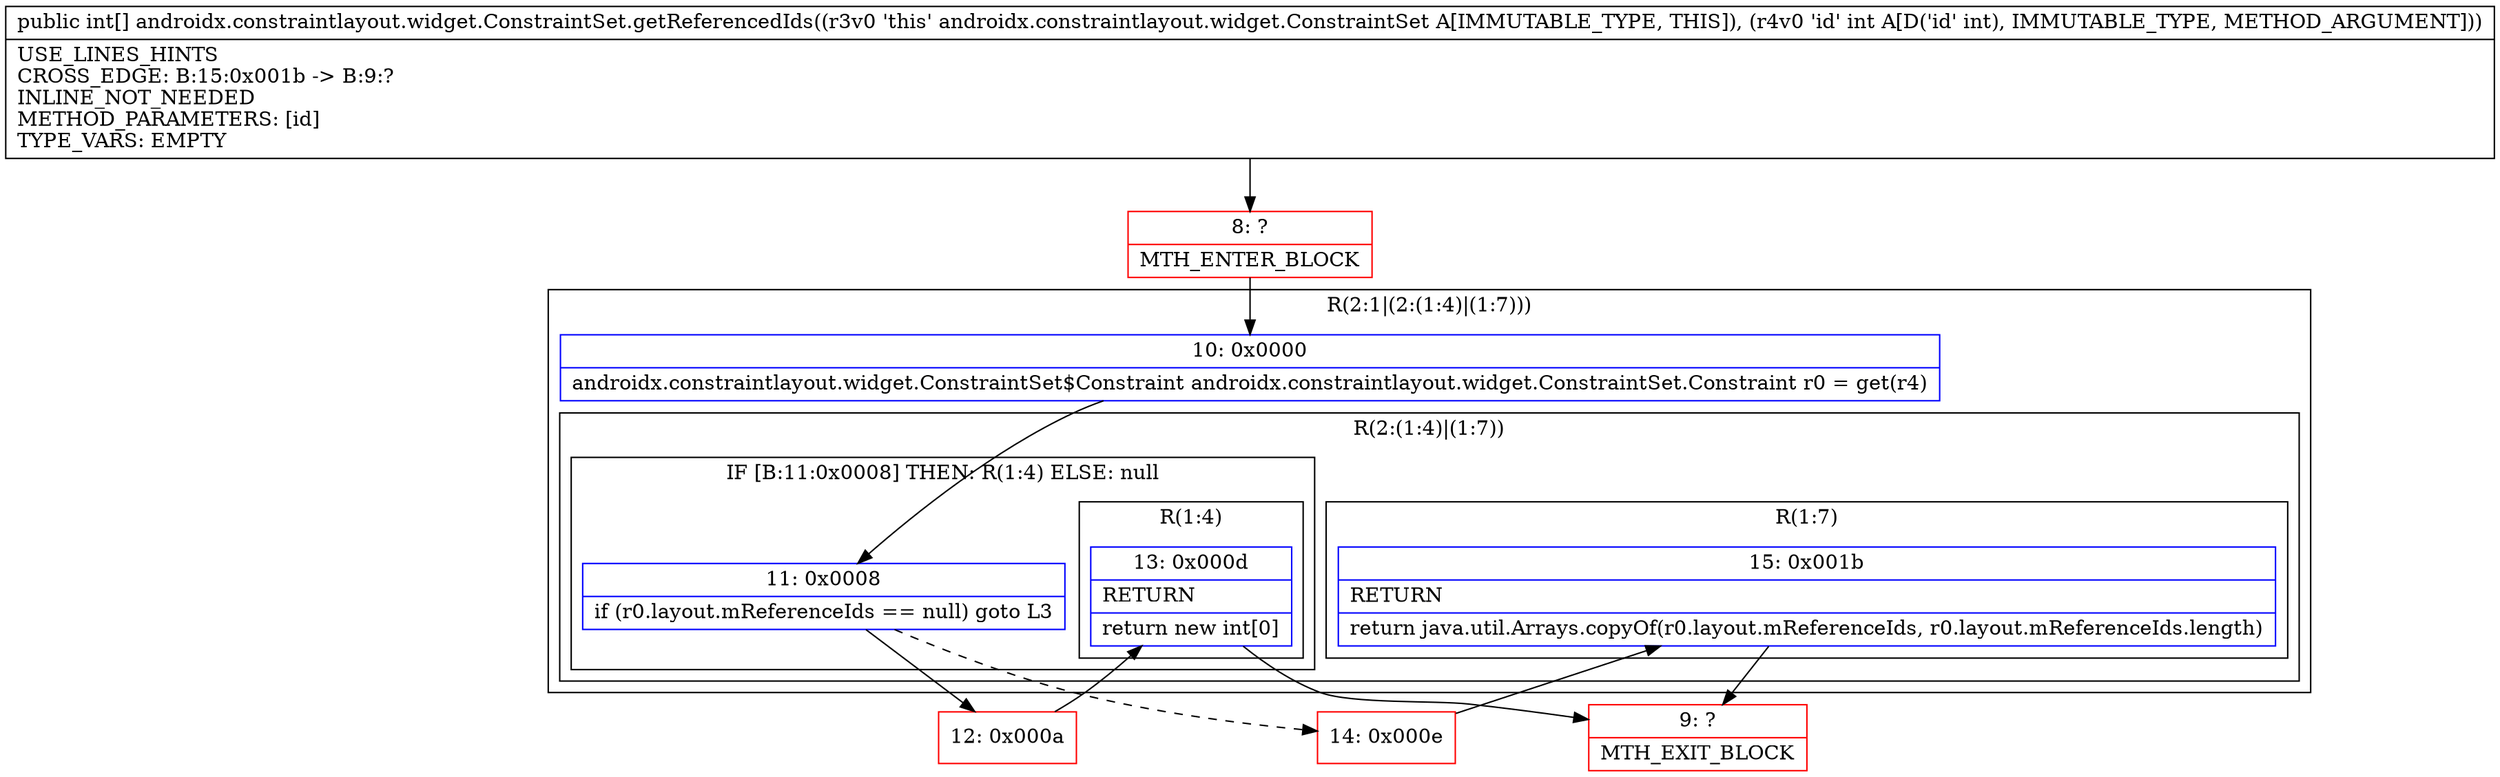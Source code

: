 digraph "CFG forandroidx.constraintlayout.widget.ConstraintSet.getReferencedIds(I)[I" {
subgraph cluster_Region_1667429940 {
label = "R(2:1|(2:(1:4)|(1:7)))";
node [shape=record,color=blue];
Node_10 [shape=record,label="{10\:\ 0x0000|androidx.constraintlayout.widget.ConstraintSet$Constraint androidx.constraintlayout.widget.ConstraintSet.Constraint r0 = get(r4)\l}"];
subgraph cluster_Region_377491414 {
label = "R(2:(1:4)|(1:7))";
node [shape=record,color=blue];
subgraph cluster_IfRegion_1124750649 {
label = "IF [B:11:0x0008] THEN: R(1:4) ELSE: null";
node [shape=record,color=blue];
Node_11 [shape=record,label="{11\:\ 0x0008|if (r0.layout.mReferenceIds == null) goto L3\l}"];
subgraph cluster_Region_428131921 {
label = "R(1:4)";
node [shape=record,color=blue];
Node_13 [shape=record,label="{13\:\ 0x000d|RETURN\l|return new int[0]\l}"];
}
}
subgraph cluster_Region_1876558214 {
label = "R(1:7)";
node [shape=record,color=blue];
Node_15 [shape=record,label="{15\:\ 0x001b|RETURN\l|return java.util.Arrays.copyOf(r0.layout.mReferenceIds, r0.layout.mReferenceIds.length)\l}"];
}
}
}
Node_8 [shape=record,color=red,label="{8\:\ ?|MTH_ENTER_BLOCK\l}"];
Node_12 [shape=record,color=red,label="{12\:\ 0x000a}"];
Node_9 [shape=record,color=red,label="{9\:\ ?|MTH_EXIT_BLOCK\l}"];
Node_14 [shape=record,color=red,label="{14\:\ 0x000e}"];
MethodNode[shape=record,label="{public int[] androidx.constraintlayout.widget.ConstraintSet.getReferencedIds((r3v0 'this' androidx.constraintlayout.widget.ConstraintSet A[IMMUTABLE_TYPE, THIS]), (r4v0 'id' int A[D('id' int), IMMUTABLE_TYPE, METHOD_ARGUMENT]))  | USE_LINES_HINTS\lCROSS_EDGE: B:15:0x001b \-\> B:9:?\lINLINE_NOT_NEEDED\lMETHOD_PARAMETERS: [id]\lTYPE_VARS: EMPTY\l}"];
MethodNode -> Node_8;Node_10 -> Node_11;
Node_11 -> Node_12;
Node_11 -> Node_14[style=dashed];
Node_13 -> Node_9;
Node_15 -> Node_9;
Node_8 -> Node_10;
Node_12 -> Node_13;
Node_14 -> Node_15;
}

